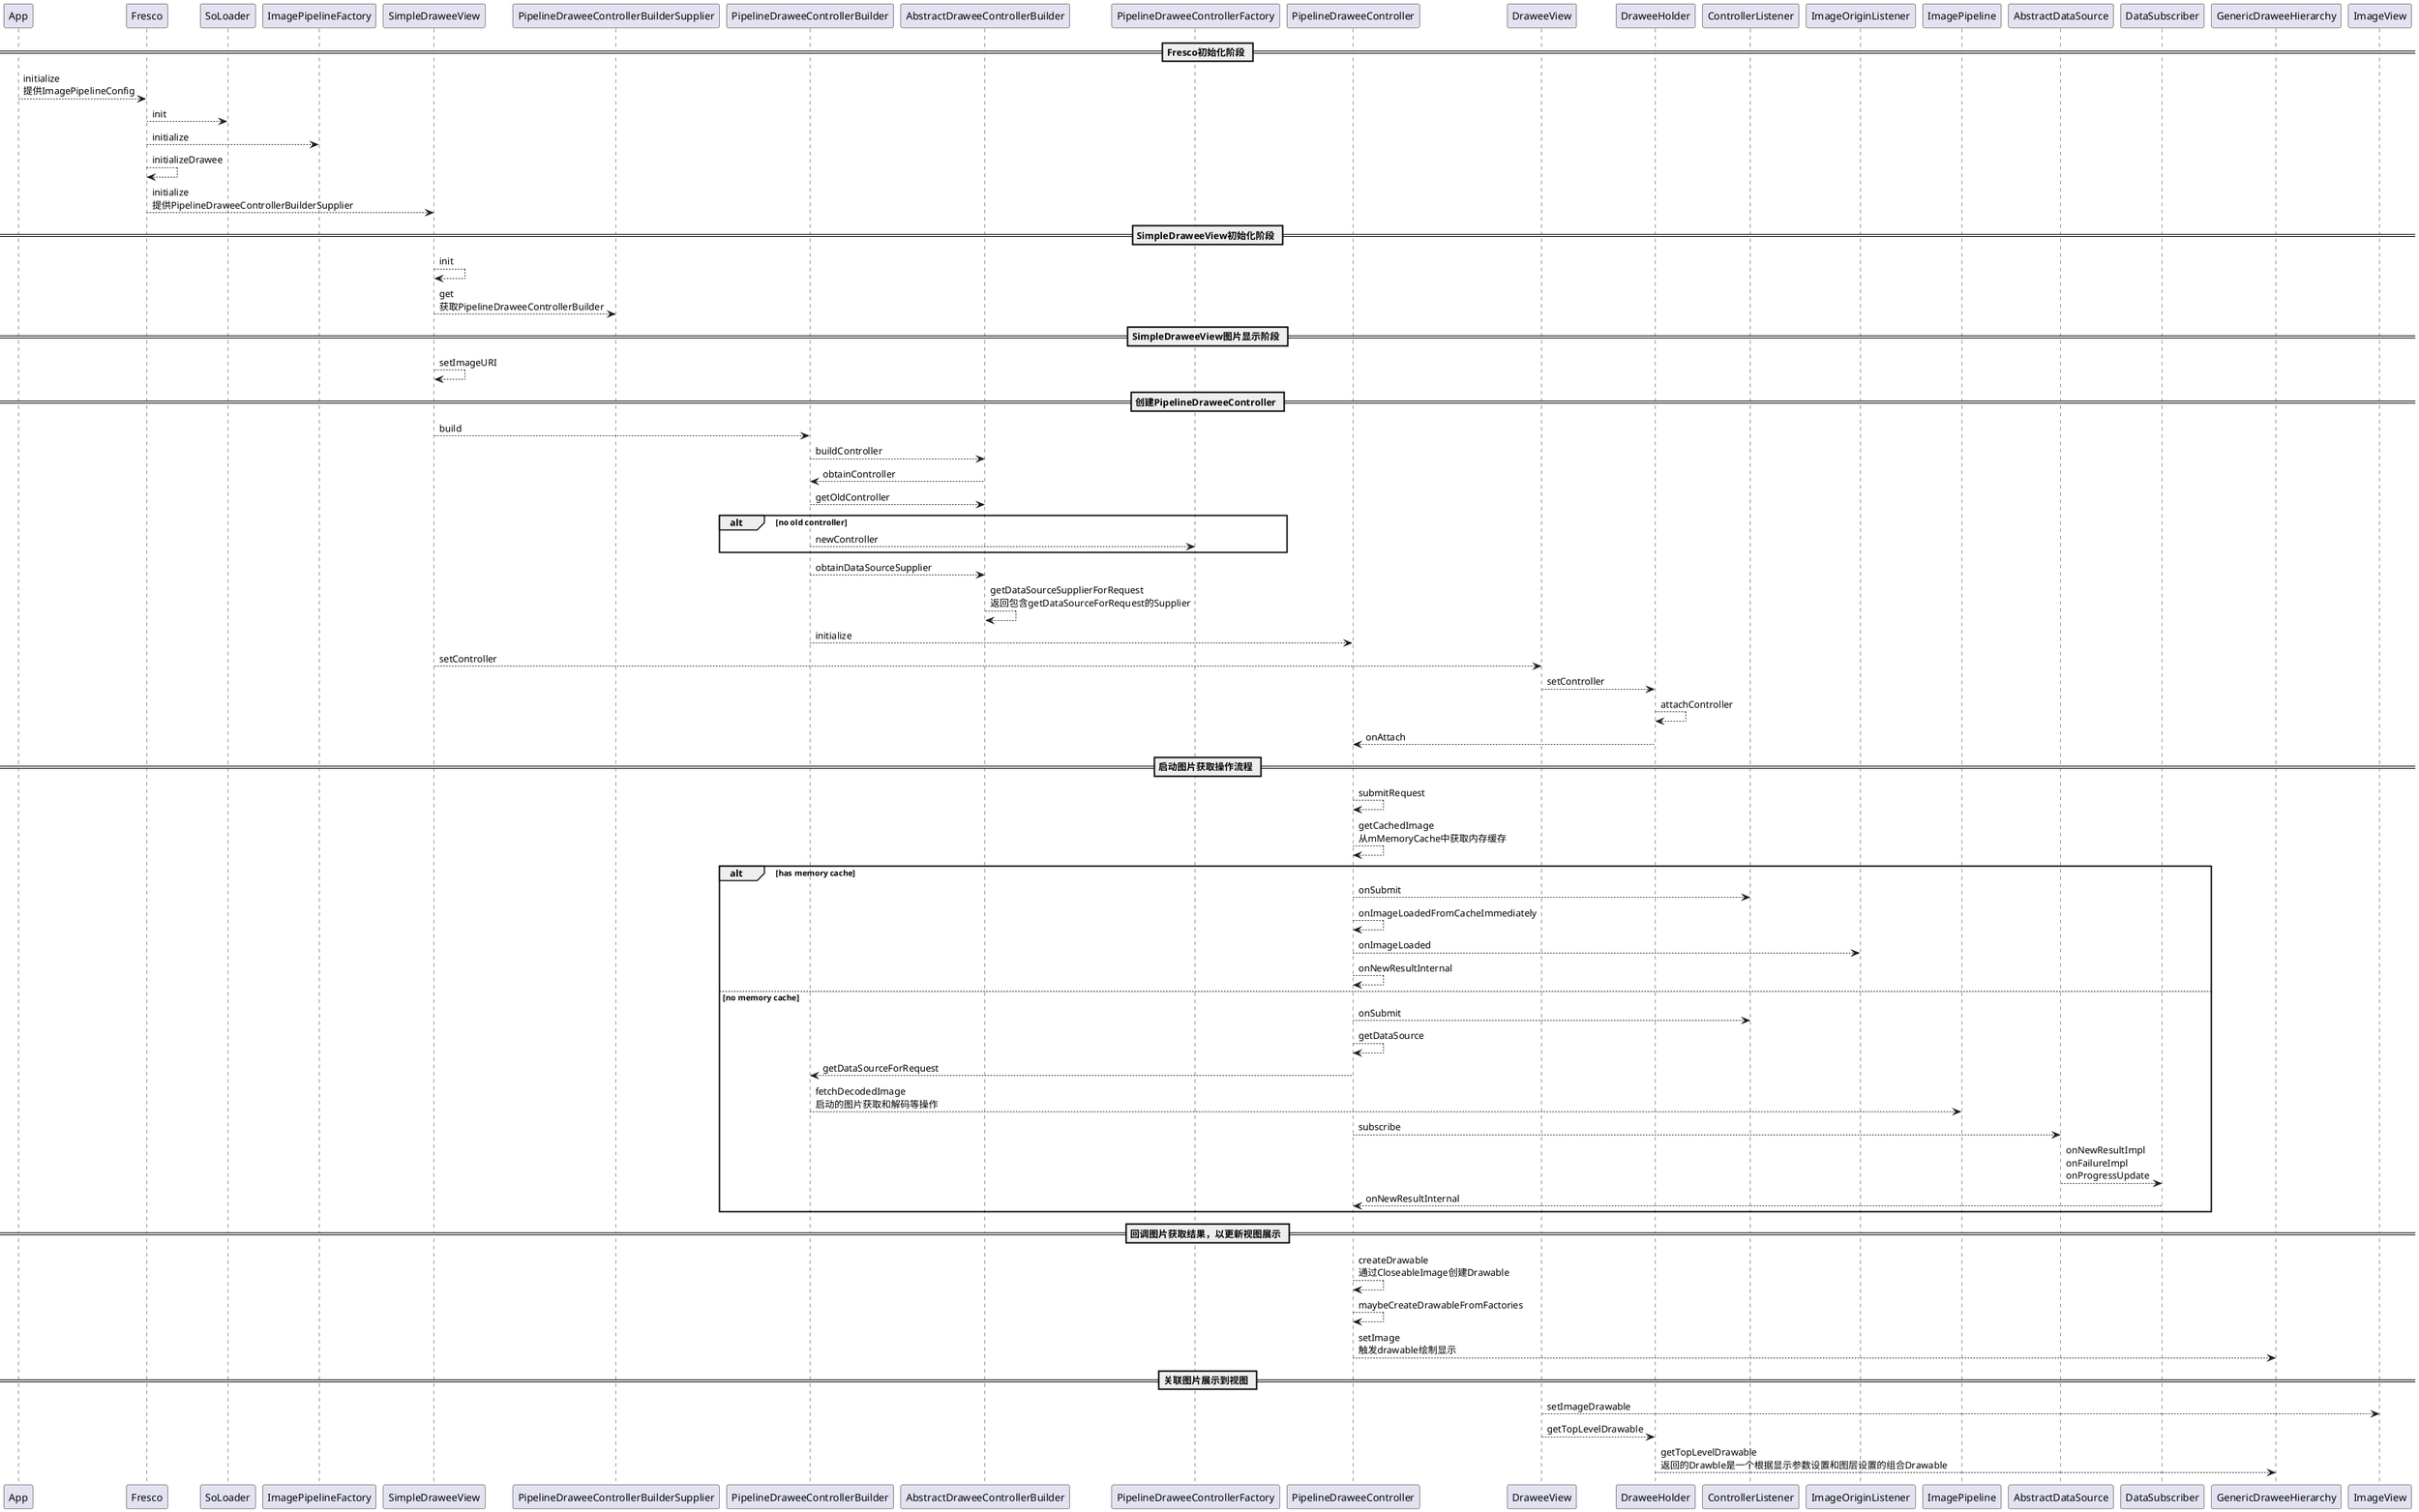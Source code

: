 @startuml fresco

== Fresco初始化阶段 ==

App --> Fresco: initialize \n提供ImagePipelineConfig
Fresco --> SoLoader: init
Fresco --> ImagePipelineFactory: initialize
Fresco --> Fresco: initializeDrawee
Fresco --> SimpleDraweeView: initialize \n提供PipelineDraweeControllerBuilderSupplier

== SimpleDraweeView初始化阶段 ==

SimpleDraweeView --> SimpleDraweeView: init
SimpleDraweeView --> PipelineDraweeControllerBuilderSupplier: get \n获取PipelineDraweeControllerBuilder

== SimpleDraweeView图片显示阶段 ==

SimpleDraweeView --> SimpleDraweeView: setImageURI

== 创建PipelineDraweeController ==

SimpleDraweeView --> PipelineDraweeControllerBuilder: build
PipelineDraweeControllerBuilder --> AbstractDraweeControllerBuilder: buildController
AbstractDraweeControllerBuilder --> PipelineDraweeControllerBuilder: obtainController
PipelineDraweeControllerBuilder --> AbstractDraweeControllerBuilder: getOldController
alt no old controller
    PipelineDraweeControllerBuilder --> PipelineDraweeControllerFactory: newController
end
PipelineDraweeControllerBuilder --> AbstractDraweeControllerBuilder: obtainDataSourceSupplier
AbstractDraweeControllerBuilder --> AbstractDraweeControllerBuilder: getDataSourceSupplierForRequest \n返回包含getDataSourceForRequest的Supplier  
PipelineDraweeControllerBuilder --> PipelineDraweeController: initialize

SimpleDraweeView --> DraweeView: setController
DraweeView --> DraweeHolder: setController
DraweeHolder --> DraweeHolder: attachController
DraweeHolder --> PipelineDraweeController: onAttach

== 启动图片获取操作流程 ==

PipelineDraweeController --> PipelineDraweeController: submitRequest
PipelineDraweeController --> PipelineDraweeController: getCachedImage \n从mMemoryCache中获取内存缓存
alt has memory cache
    PipelineDraweeController --> ControllerListener: onSubmit
    PipelineDraweeController --> PipelineDraweeController: onImageLoadedFromCacheImmediately
    PipelineDraweeController --> ImageOriginListener: onImageLoaded
    PipelineDraweeController --> PipelineDraweeController: onNewResultInternal
else no memory cache
    PipelineDraweeController --> ControllerListener: onSubmit
    PipelineDraweeController --> PipelineDraweeController: getDataSource
    PipelineDraweeController --> PipelineDraweeControllerBuilder: getDataSourceForRequest
    PipelineDraweeControllerBuilder --> ImagePipeline: fetchDecodedImage \n启动的图片获取和解码等操作
    PipelineDraweeController --> AbstractDataSource: subscribe
    AbstractDataSource --> DataSubscriber: onNewResultImpl\nonFailureImpl\nonProgressUpdate
    DataSubscriber --> PipelineDraweeController: onNewResultInternal
end

== 回调图片获取结果，以更新视图展示 ==

PipelineDraweeController --> PipelineDraweeController: createDrawable \n通过CloseableImage创建Drawable
PipelineDraweeController --> PipelineDraweeController: maybeCreateDrawableFromFactories
PipelineDraweeController --> GenericDraweeHierarchy: setImage \n触发drawable绘制显示

== 关联图片展示到视图 ==

DraweeView --> ImageView: setImageDrawable
DraweeView --> DraweeHolder: getTopLevelDrawable
DraweeHolder --> GenericDraweeHierarchy: getTopLevelDrawable \n返回的Drawble是一个根据显示参数设置和图层设置的组合Drawable

@enduml